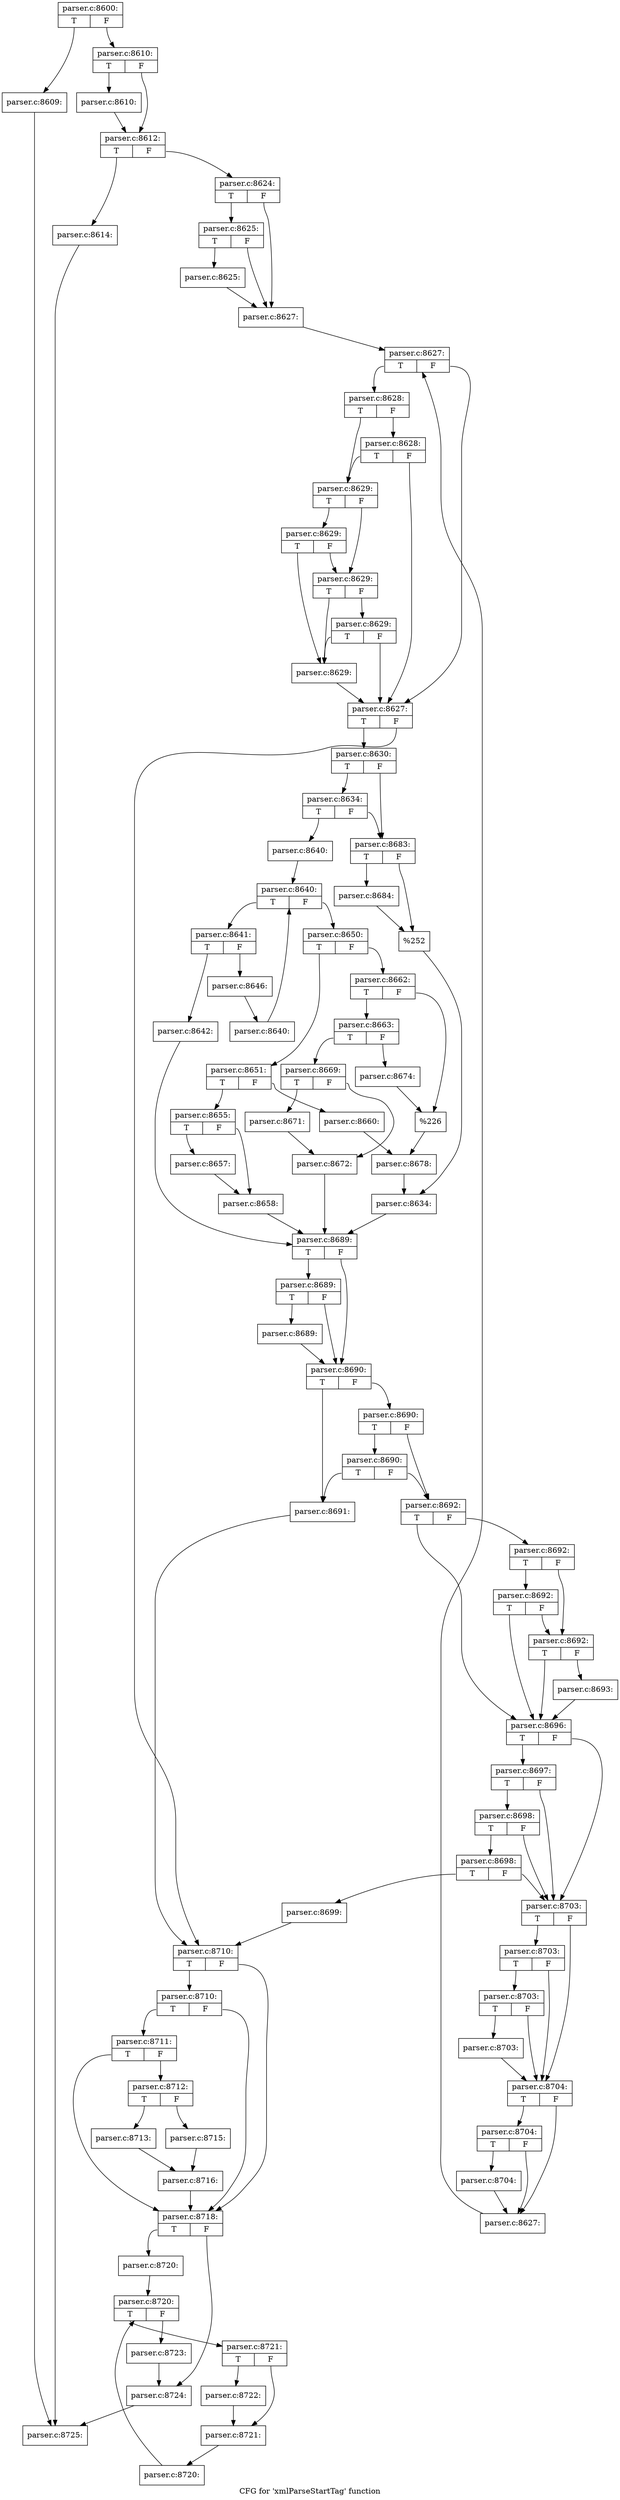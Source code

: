 digraph "CFG for 'xmlParseStartTag' function" {
	label="CFG for 'xmlParseStartTag' function";

	Node0x59b61d0 [shape=record,label="{parser.c:8600:|{<s0>T|<s1>F}}"];
	Node0x59b61d0:s0 -> Node0x59b81f0;
	Node0x59b61d0:s1 -> Node0x59b8240;
	Node0x59b81f0 [shape=record,label="{parser.c:8609:}"];
	Node0x59b81f0 -> Node0x59b64d0;
	Node0x59b8240 [shape=record,label="{parser.c:8610:|{<s0>T|<s1>F}}"];
	Node0x59b8240:s0 -> Node0x59b92d0;
	Node0x59b8240:s1 -> Node0x59b9320;
	Node0x59b92d0 [shape=record,label="{parser.c:8610:}"];
	Node0x59b92d0 -> Node0x59b9320;
	Node0x59b9320 [shape=record,label="{parser.c:8612:|{<s0>T|<s1>F}}"];
	Node0x59b9320:s0 -> Node0x59b9d00;
	Node0x59b9320:s1 -> Node0x59b9d50;
	Node0x59b9d00 [shape=record,label="{parser.c:8614:}"];
	Node0x59b9d00 -> Node0x59b64d0;
	Node0x59b9d50 [shape=record,label="{parser.c:8624:|{<s0>T|<s1>F}}"];
	Node0x59b9d50:s0 -> Node0x59ba7a0;
	Node0x59b9d50:s1 -> Node0x59ba750;
	Node0x59ba7a0 [shape=record,label="{parser.c:8625:|{<s0>T|<s1>F}}"];
	Node0x59ba7a0:s0 -> Node0x59ba700;
	Node0x59ba7a0:s1 -> Node0x59ba750;
	Node0x59ba700 [shape=record,label="{parser.c:8625:}"];
	Node0x59ba700 -> Node0x59ba750;
	Node0x59ba750 [shape=record,label="{parser.c:8627:}"];
	Node0x59ba750 -> Node0x59bb320;
	Node0x59bb320 [shape=record,label="{parser.c:8627:|{<s0>T|<s1>F}}"];
	Node0x59bb320:s0 -> Node0x59bb6e0;
	Node0x59bb320:s1 -> Node0x59bb5c0;
	Node0x59bb6e0 [shape=record,label="{parser.c:8628:|{<s0>T|<s1>F}}"];
	Node0x59bb6e0:s0 -> Node0x59bb660;
	Node0x59bb6e0:s1 -> Node0x59bbc00;
	Node0x59bbc00 [shape=record,label="{parser.c:8628:|{<s0>T|<s1>F}}"];
	Node0x59bbc00:s0 -> Node0x59bb660;
	Node0x59bbc00:s1 -> Node0x59bb5c0;
	Node0x59bb660 [shape=record,label="{parser.c:8629:|{<s0>T|<s1>F}}"];
	Node0x59bb660:s0 -> Node0x59bc6e0;
	Node0x59bb660:s1 -> Node0x59bc690;
	Node0x59bc6e0 [shape=record,label="{parser.c:8629:|{<s0>T|<s1>F}}"];
	Node0x59bc6e0:s0 -> Node0x59bb610;
	Node0x59bc6e0:s1 -> Node0x59bc690;
	Node0x59bc690 [shape=record,label="{parser.c:8629:|{<s0>T|<s1>F}}"];
	Node0x59bc690:s0 -> Node0x59bb610;
	Node0x59bc690:s1 -> Node0x59bc610;
	Node0x59bc610 [shape=record,label="{parser.c:8629:|{<s0>T|<s1>F}}"];
	Node0x59bc610:s0 -> Node0x59bb610;
	Node0x59bc610:s1 -> Node0x59bb5c0;
	Node0x59bb610 [shape=record,label="{parser.c:8629:}"];
	Node0x59bb610 -> Node0x59bb5c0;
	Node0x59bb5c0 [shape=record,label="{parser.c:8627:|{<s0>T|<s1>F}}"];
	Node0x59bb5c0:s0 -> Node0x59bd7f0;
	Node0x59bb5c0:s1 -> Node0x59bb540;
	Node0x59bd7f0 [shape=record,label="{parser.c:8630:|{<s0>T|<s1>F}}"];
	Node0x59bd7f0:s0 -> Node0x59ab290;
	Node0x59bd7f0:s1 -> Node0x59ab240;
	Node0x59ab290 [shape=record,label="{parser.c:8634:|{<s0>T|<s1>F}}"];
	Node0x59ab290:s0 -> Node0x59ab1a0;
	Node0x59ab290:s1 -> Node0x59ab240;
	Node0x59ab1a0 [shape=record,label="{parser.c:8640:}"];
	Node0x59ab1a0 -> Node0x59ab9b0;
	Node0x59ab9b0 [shape=record,label="{parser.c:8640:|{<s0>T|<s1>F}}"];
	Node0x59ab9b0:s0 -> Node0x59abc30;
	Node0x59ab9b0:s1 -> Node0x59ab810;
	Node0x59abc30 [shape=record,label="{parser.c:8641:|{<s0>T|<s1>F}}"];
	Node0x59abc30:s0 -> Node0x59abfd0;
	Node0x59abc30:s1 -> Node0x59ac020;
	Node0x59abfd0 [shape=record,label="{parser.c:8642:}"];
	Node0x59abfd0 -> Node0x59ad5f0;
	Node0x59ac020 [shape=record,label="{parser.c:8646:}"];
	Node0x59ac020 -> Node0x59abba0;
	Node0x59abba0 [shape=record,label="{parser.c:8640:}"];
	Node0x59abba0 -> Node0x59ab9b0;
	Node0x59ab810 [shape=record,label="{parser.c:8650:|{<s0>T|<s1>F}}"];
	Node0x59ab810:s0 -> Node0x59adb00;
	Node0x59ab810:s1 -> Node0x59adba0;
	Node0x59adb00 [shape=record,label="{parser.c:8651:|{<s0>T|<s1>F}}"];
	Node0x59adb00:s0 -> Node0x59ae520;
	Node0x59adb00:s1 -> Node0x59ae570;
	Node0x59ae520 [shape=record,label="{parser.c:8655:|{<s0>T|<s1>F}}"];
	Node0x59ae520:s0 -> Node0x59aea60;
	Node0x59ae520:s1 -> Node0x59aeab0;
	Node0x59aea60 [shape=record,label="{parser.c:8657:}"];
	Node0x59aea60 -> Node0x59aeab0;
	Node0x59aeab0 [shape=record,label="{parser.c:8658:}"];
	Node0x59aeab0 -> Node0x59ad5f0;
	Node0x59ae570 [shape=record,label="{parser.c:8660:}"];
	Node0x59ae570 -> Node0x59adb50;
	Node0x59adba0 [shape=record,label="{parser.c:8662:|{<s0>T|<s1>F}}"];
	Node0x59adba0:s0 -> Node0x59af700;
	Node0x59adba0:s1 -> Node0x59af750;
	Node0x59af700 [shape=record,label="{parser.c:8663:|{<s0>T|<s1>F}}"];
	Node0x59af700:s0 -> Node0x59b0640;
	Node0x59af700:s1 -> Node0x59b0690;
	Node0x59b0640 [shape=record,label="{parser.c:8669:|{<s0>T|<s1>F}}"];
	Node0x59b0640:s0 -> Node0x59b0b80;
	Node0x59b0640:s1 -> Node0x59b0bd0;
	Node0x59b0b80 [shape=record,label="{parser.c:8671:}"];
	Node0x59b0b80 -> Node0x59b0bd0;
	Node0x59b0bd0 [shape=record,label="{parser.c:8672:}"];
	Node0x59b0bd0 -> Node0x59ad5f0;
	Node0x59b0690 [shape=record,label="{parser.c:8674:}"];
	Node0x59b0690 -> Node0x59af750;
	Node0x59af750 [shape=record,label="{%226}"];
	Node0x59af750 -> Node0x59adb50;
	Node0x59adb50 [shape=record,label="{parser.c:8678:}"];
	Node0x59adb50 -> Node0x59ab1f0;
	Node0x59ab240 [shape=record,label="{parser.c:8683:|{<s0>T|<s1>F}}"];
	Node0x59ab240:s0 -> Node0x59b2b40;
	Node0x59ab240:s1 -> Node0x59b2b90;
	Node0x59b2b40 [shape=record,label="{parser.c:8684:}"];
	Node0x59b2b40 -> Node0x59b2b90;
	Node0x59b2b90 [shape=record,label="{%252}"];
	Node0x59b2b90 -> Node0x59ab1f0;
	Node0x59ab1f0 [shape=record,label="{parser.c:8634:}"];
	Node0x59ab1f0 -> Node0x59ad5f0;
	Node0x59ad5f0 [shape=record,label="{parser.c:8689:|{<s0>T|<s1>F}}"];
	Node0x59ad5f0:s0 -> Node0x59b32b0;
	Node0x59ad5f0:s1 -> Node0x59b3260;
	Node0x59b32b0 [shape=record,label="{parser.c:8689:|{<s0>T|<s1>F}}"];
	Node0x59b32b0:s0 -> Node0x59b3210;
	Node0x59b32b0:s1 -> Node0x59b3260;
	Node0x59b3210 [shape=record,label="{parser.c:8689:}"];
	Node0x59b3210 -> Node0x59b3260;
	Node0x59b3260 [shape=record,label="{parser.c:8690:|{<s0>T|<s1>F}}"];
	Node0x59b3260:s0 -> Node0x59b3ea0;
	Node0x59b3260:s1 -> Node0x59b3f40;
	Node0x59b3f40 [shape=record,label="{parser.c:8690:|{<s0>T|<s1>F}}"];
	Node0x59b3f40:s0 -> Node0x59b44e0;
	Node0x59b3f40:s1 -> Node0x59b3ef0;
	Node0x59b44e0 [shape=record,label="{parser.c:8690:|{<s0>T|<s1>F}}"];
	Node0x59b44e0:s0 -> Node0x59b3ea0;
	Node0x59b44e0:s1 -> Node0x59b3ef0;
	Node0x59b3ea0 [shape=record,label="{parser.c:8691:}"];
	Node0x59b3ea0 -> Node0x59bb540;
	Node0x59b3ef0 [shape=record,label="{parser.c:8692:|{<s0>T|<s1>F}}"];
	Node0x59b3ef0:s0 -> Node0x59b50f0;
	Node0x59b3ef0:s1 -> Node0x59b51c0;
	Node0x59b51c0 [shape=record,label="{parser.c:8692:|{<s0>T|<s1>F}}"];
	Node0x59b51c0:s0 -> Node0x59b56a0;
	Node0x59b51c0:s1 -> Node0x59b5140;
	Node0x59b56a0 [shape=record,label="{parser.c:8692:|{<s0>T|<s1>F}}"];
	Node0x59b56a0:s0 -> Node0x59b50f0;
	Node0x59b56a0:s1 -> Node0x59b5140;
	Node0x59b5140 [shape=record,label="{parser.c:8692:|{<s0>T|<s1>F}}"];
	Node0x59b5140:s0 -> Node0x59b50f0;
	Node0x59b5140:s1 -> Node0x59b50a0;
	Node0x59b50a0 [shape=record,label="{parser.c:8693:}"];
	Node0x59b50a0 -> Node0x59b50f0;
	Node0x59b50f0 [shape=record,label="{parser.c:8696:|{<s0>T|<s1>F}}"];
	Node0x59b50f0:s0 -> Node0x5c90540;
	Node0x59b50f0:s1 -> Node0x5c903f0;
	Node0x5c90540 [shape=record,label="{parser.c:8697:|{<s0>T|<s1>F}}"];
	Node0x5c90540:s0 -> Node0x5c904c0;
	Node0x5c90540:s1 -> Node0x5c903f0;
	Node0x5c904c0 [shape=record,label="{parser.c:8698:|{<s0>T|<s1>F}}"];
	Node0x5c904c0:s0 -> Node0x5c90440;
	Node0x5c904c0:s1 -> Node0x5c903f0;
	Node0x5c90440 [shape=record,label="{parser.c:8698:|{<s0>T|<s1>F}}"];
	Node0x5c90440:s0 -> Node0x5c903a0;
	Node0x5c90440:s1 -> Node0x5c903f0;
	Node0x5c903a0 [shape=record,label="{parser.c:8699:}"];
	Node0x5c903a0 -> Node0x59bb540;
	Node0x5c903f0 [shape=record,label="{parser.c:8703:|{<s0>T|<s1>F}}"];
	Node0x5c903f0:s0 -> Node0x5c91a30;
	Node0x5c903f0:s1 -> Node0x5c91960;
	Node0x5c91a30 [shape=record,label="{parser.c:8703:|{<s0>T|<s1>F}}"];
	Node0x5c91a30:s0 -> Node0x5c919b0;
	Node0x5c91a30:s1 -> Node0x5c91960;
	Node0x5c919b0 [shape=record,label="{parser.c:8703:|{<s0>T|<s1>F}}"];
	Node0x5c919b0:s0 -> Node0x5c91910;
	Node0x5c919b0:s1 -> Node0x5c91960;
	Node0x5c91910 [shape=record,label="{parser.c:8703:}"];
	Node0x5c91910 -> Node0x5c91960;
	Node0x5c91960 [shape=record,label="{parser.c:8704:|{<s0>T|<s1>F}}"];
	Node0x5c91960:s0 -> Node0x5c92d70;
	Node0x5c91960:s1 -> Node0x5c92d20;
	Node0x5c92d70 [shape=record,label="{parser.c:8704:|{<s0>T|<s1>F}}"];
	Node0x5c92d70:s0 -> Node0x5c92cd0;
	Node0x5c92d70:s1 -> Node0x5c92d20;
	Node0x5c92cd0 [shape=record,label="{parser.c:8704:}"];
	Node0x5c92cd0 -> Node0x5c92d20;
	Node0x5c92d20 [shape=record,label="{parser.c:8627:}"];
	Node0x5c92d20 -> Node0x59bb320;
	Node0x59bb540 [shape=record,label="{parser.c:8710:|{<s0>T|<s1>F}}"];
	Node0x59bb540:s0 -> Node0x5c93b10;
	Node0x59bb540:s1 -> Node0x5c93a40;
	Node0x5c93b10 [shape=record,label="{parser.c:8710:|{<s0>T|<s1>F}}"];
	Node0x5c93b10:s0 -> Node0x5c93a90;
	Node0x5c93b10:s1 -> Node0x5c93a40;
	Node0x5c93a90 [shape=record,label="{parser.c:8711:|{<s0>T|<s1>F}}"];
	Node0x5c93a90:s0 -> Node0x5c93a40;
	Node0x5c93a90:s1 -> Node0x5c939f0;
	Node0x5c939f0 [shape=record,label="{parser.c:8712:|{<s0>T|<s1>F}}"];
	Node0x5c939f0:s0 -> Node0x5c94730;
	Node0x5c939f0:s1 -> Node0x5c947d0;
	Node0x5c94730 [shape=record,label="{parser.c:8713:}"];
	Node0x5c94730 -> Node0x5c94780;
	Node0x5c947d0 [shape=record,label="{parser.c:8715:}"];
	Node0x5c947d0 -> Node0x5c94780;
	Node0x5c94780 [shape=record,label="{parser.c:8716:}"];
	Node0x5c94780 -> Node0x5c93a40;
	Node0x5c93a40 [shape=record,label="{parser.c:8718:|{<s0>T|<s1>F}}"];
	Node0x5c93a40:s0 -> Node0x5c95990;
	Node0x5c93a40:s1 -> Node0x5c959e0;
	Node0x5c95990 [shape=record,label="{parser.c:8720:}"];
	Node0x5c95990 -> Node0x5c95ed0;
	Node0x5c95ed0 [shape=record,label="{parser.c:8720:|{<s0>T|<s1>F}}"];
	Node0x5c95ed0:s0 -> Node0x5c96150;
	Node0x5c95ed0:s1 -> Node0x5c95d30;
	Node0x5c96150 [shape=record,label="{parser.c:8721:|{<s0>T|<s1>F}}"];
	Node0x5c96150:s0 -> Node0x5c96480;
	Node0x5c96150:s1 -> Node0x5c964d0;
	Node0x5c96480 [shape=record,label="{parser.c:8722:}"];
	Node0x5c96480 -> Node0x5c964d0;
	Node0x5c964d0 [shape=record,label="{parser.c:8721:}"];
	Node0x5c964d0 -> Node0x5c960c0;
	Node0x5c960c0 [shape=record,label="{parser.c:8720:}"];
	Node0x5c960c0 -> Node0x5c95ed0;
	Node0x5c95d30 [shape=record,label="{parser.c:8723:}"];
	Node0x5c95d30 -> Node0x5c959e0;
	Node0x5c959e0 [shape=record,label="{parser.c:8724:}"];
	Node0x5c959e0 -> Node0x59b64d0;
	Node0x59b64d0 [shape=record,label="{parser.c:8725:}"];
}
